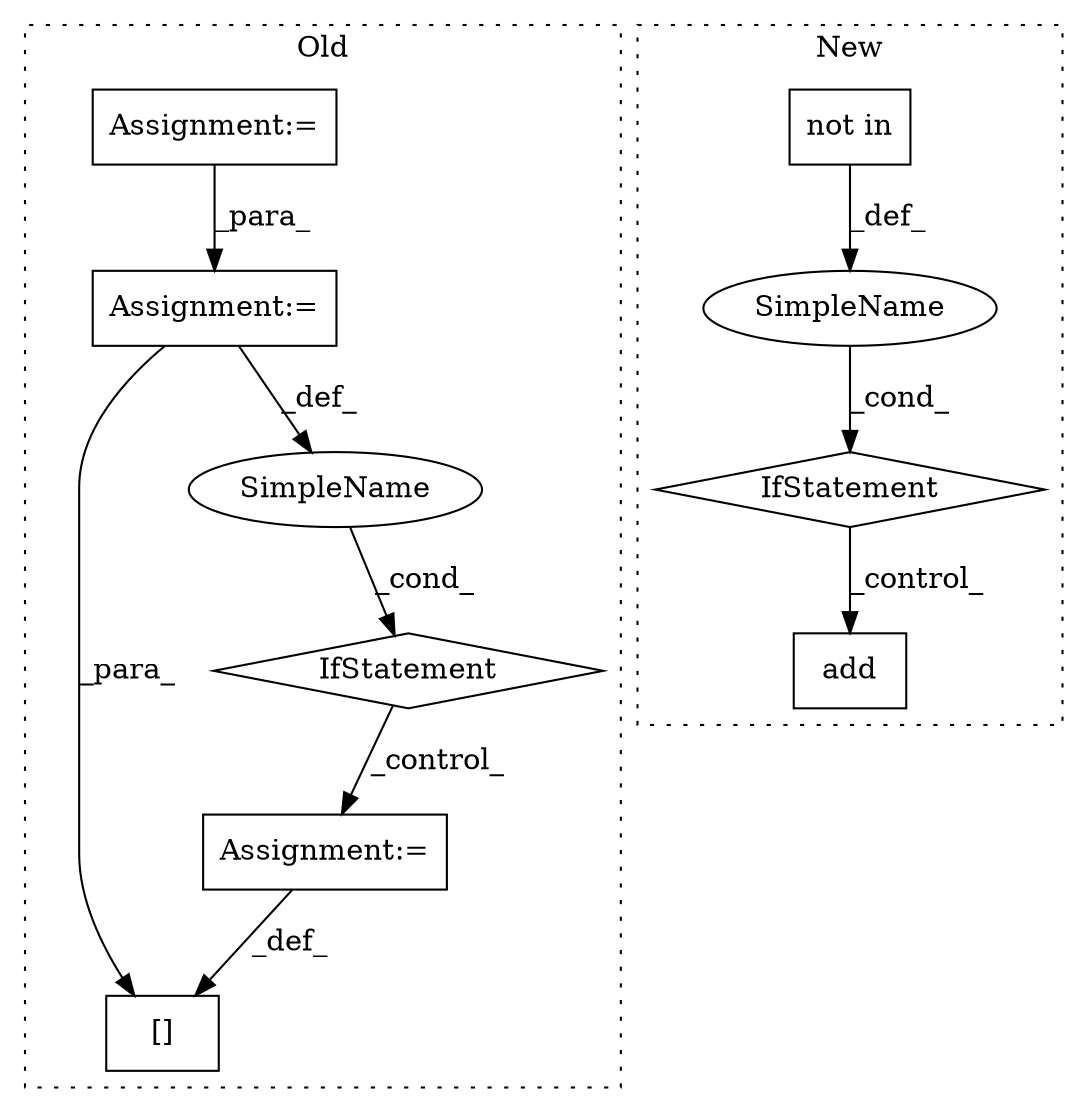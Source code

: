 digraph G {
subgraph cluster0 {
1 [label="[]" a="2" s="5995,6007" l="10,1" shape="box"];
3 [label="Assignment:=" a="7" s="6008" l="1" shape="box"];
4 [label="IfStatement" a="25" s="5930,5952" l="4,2" shape="diamond"];
5 [label="SimpleName" a="42" s="" l="" shape="ellipse"];
9 [label="Assignment:=" a="7" s="5842" l="1" shape="box"];
10 [label="Assignment:=" a="7" s="5893" l="1" shape="box"];
label = "Old";
style="dotted";
}
subgraph cluster1 {
2 [label="add" a="32" s="6587,6595" l="4,1" shape="box"];
6 [label="IfStatement" a="25" s="6452,6486" l="8,2" shape="diamond"];
7 [label="SimpleName" a="42" s="" l="" shape="ellipse"];
8 [label="not in" a="108" s="6460" l="26" shape="box"];
label = "New";
style="dotted";
}
3 -> 1 [label="_def_"];
4 -> 3 [label="_control_"];
5 -> 4 [label="_cond_"];
6 -> 2 [label="_control_"];
7 -> 6 [label="_cond_"];
8 -> 7 [label="_def_"];
9 -> 10 [label="_para_"];
10 -> 1 [label="_para_"];
10 -> 5 [label="_def_"];
}